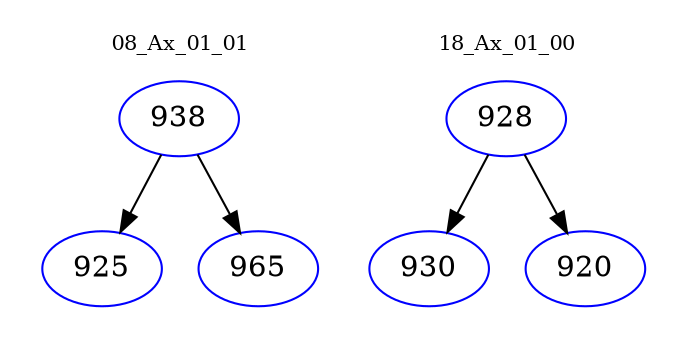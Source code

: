 digraph{
subgraph cluster_0 {
color = white
label = "08_Ax_01_01";
fontsize=10;
T0_938 [label="938", color="blue"]
T0_938 -> T0_925 [color="black"]
T0_925 [label="925", color="blue"]
T0_938 -> T0_965 [color="black"]
T0_965 [label="965", color="blue"]
}
subgraph cluster_1 {
color = white
label = "18_Ax_01_00";
fontsize=10;
T1_928 [label="928", color="blue"]
T1_928 -> T1_930 [color="black"]
T1_930 [label="930", color="blue"]
T1_928 -> T1_920 [color="black"]
T1_920 [label="920", color="blue"]
}
}

